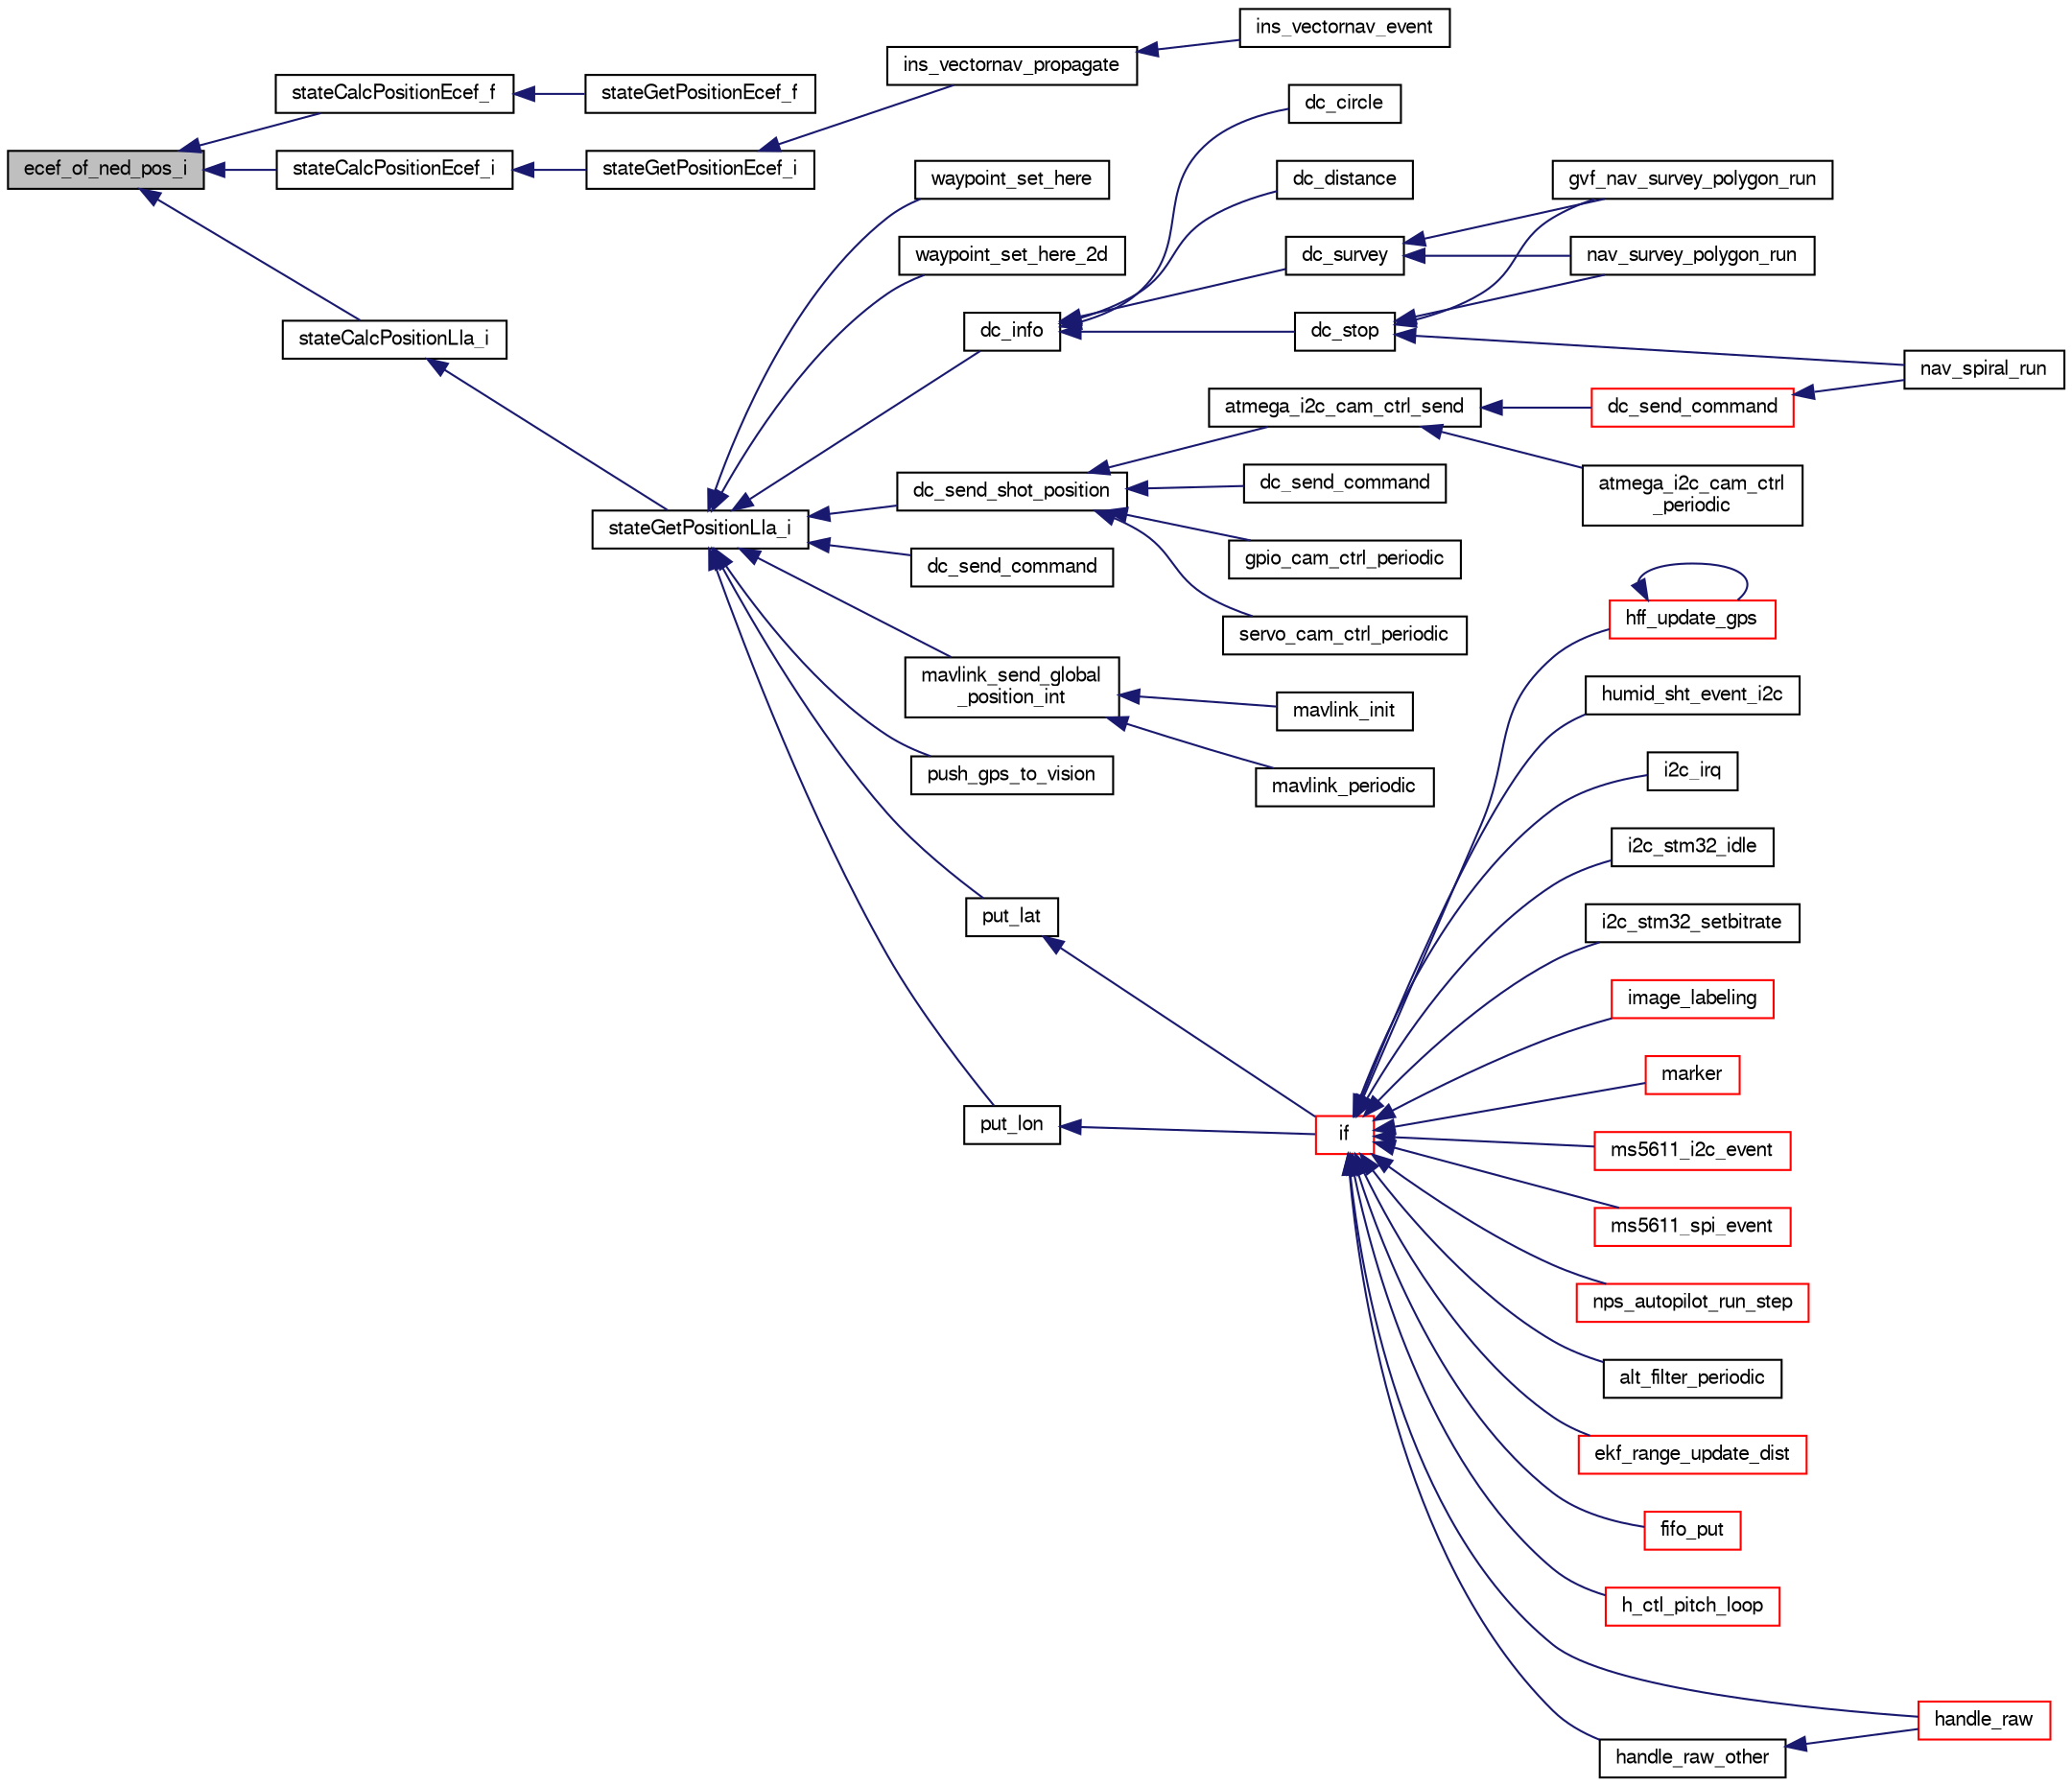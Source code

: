 digraph "ecef_of_ned_pos_i"
{
  edge [fontname="FreeSans",fontsize="10",labelfontname="FreeSans",labelfontsize="10"];
  node [fontname="FreeSans",fontsize="10",shape=record];
  rankdir="LR";
  Node1 [label="ecef_of_ned_pos_i",height=0.2,width=0.4,color="black", fillcolor="grey75", style="filled", fontcolor="black"];
  Node1 -> Node2 [dir="back",color="midnightblue",fontsize="10",style="solid",fontname="FreeSans"];
  Node2 [label="stateCalcPositionEcef_f",height=0.2,width=0.4,color="black", fillcolor="white", style="filled",URL="$group__state__position.html#ga8d51d94f0e5c5733d215eb307ef4846e"];
  Node2 -> Node3 [dir="back",color="midnightblue",fontsize="10",style="solid",fontname="FreeSans"];
  Node3 [label="stateGetPositionEcef_f",height=0.2,width=0.4,color="black", fillcolor="white", style="filled",URL="$group__state__position.html#gabc6da063ed27f46a4ae3d03c4722ad65",tooltip="Get position in ECEF coordinates (float). "];
  Node1 -> Node4 [dir="back",color="midnightblue",fontsize="10",style="solid",fontname="FreeSans"];
  Node4 [label="stateCalcPositionEcef_i",height=0.2,width=0.4,color="black", fillcolor="white", style="filled",URL="$group__state__position.html#gab32ef3aae5246e773c9fd2817220dab3"];
  Node4 -> Node5 [dir="back",color="midnightblue",fontsize="10",style="solid",fontname="FreeSans"];
  Node5 [label="stateGetPositionEcef_i",height=0.2,width=0.4,color="black", fillcolor="white", style="filled",URL="$group__state__position.html#ga82afc52cbca54c85318ca480e4c9856f",tooltip="Get position in ECEF coordinates (int). "];
  Node5 -> Node6 [dir="back",color="midnightblue",fontsize="10",style="solid",fontname="FreeSans"];
  Node6 [label="ins_vectornav_propagate",height=0.2,width=0.4,color="black", fillcolor="white", style="filled",URL="$ins__vectornav_8h.html#a5e1e0a3cd2eead4dc89bec75e33e5618",tooltip="Propagate the received states into the vehicle state machine. "];
  Node6 -> Node7 [dir="back",color="midnightblue",fontsize="10",style="solid",fontname="FreeSans"];
  Node7 [label="ins_vectornav_event",height=0.2,width=0.4,color="black", fillcolor="white", style="filled",URL="$ins__vectornav_8h.html#abcd265b9bfefa88327260439223dba81",tooltip="Event handling for Vectornav. "];
  Node1 -> Node8 [dir="back",color="midnightblue",fontsize="10",style="solid",fontname="FreeSans"];
  Node8 [label="stateCalcPositionLla_i",height=0.2,width=0.4,color="black", fillcolor="white", style="filled",URL="$group__state__position.html#gad0fedf046f198eace06305e56fc7a0f8",tooltip="Calculate LLA (int) from any other available representation. "];
  Node8 -> Node9 [dir="back",color="midnightblue",fontsize="10",style="solid",fontname="FreeSans"];
  Node9 [label="stateGetPositionLla_i",height=0.2,width=0.4,color="black", fillcolor="white", style="filled",URL="$group__state__position.html#ga99473409b740a26c0e2b9a5bd8e9defb",tooltip="Get position in LLA coordinates (int). "];
  Node9 -> Node10 [dir="back",color="midnightblue",fontsize="10",style="solid",fontname="FreeSans"];
  Node10 [label="dc_info",height=0.2,width=0.4,color="black", fillcolor="white", style="filled",URL="$dc_8h.html#ab4b5d12f3c9829a0f0e538496ad5c547",tooltip="Send an info message. "];
  Node10 -> Node11 [dir="back",color="midnightblue",fontsize="10",style="solid",fontname="FreeSans"];
  Node11 [label="dc_circle",height=0.2,width=0.4,color="black", fillcolor="white", style="filled",URL="$dc_8h.html#ac1d419ec639ffd43193ebcbd6e1131c0",tooltip="Sets the dc control in circle mode. "];
  Node10 -> Node12 [dir="back",color="midnightblue",fontsize="10",style="solid",fontname="FreeSans"];
  Node12 [label="dc_distance",height=0.2,width=0.4,color="black", fillcolor="white", style="filled",URL="$dc_8h.html#a9b9f345170fec78f561c6a7a74d1e6d3",tooltip="Sets the dc control in distance mode. "];
  Node10 -> Node13 [dir="back",color="midnightblue",fontsize="10",style="solid",fontname="FreeSans"];
  Node13 [label="dc_stop",height=0.2,width=0.4,color="black", fillcolor="white", style="filled",URL="$dc_8h.html#a47c625a53743f8ad41baaf54a6fcf144",tooltip="Stop dc control. "];
  Node13 -> Node14 [dir="back",color="midnightblue",fontsize="10",style="solid",fontname="FreeSans"];
  Node14 [label="gvf_nav_survey_polygon_run",height=0.2,width=0.4,color="black", fillcolor="white", style="filled",URL="$nav__survey__polygon__gvf_8h.html#aa3432a5ccfee6c60fa8cb0b7b3e4a6e8"];
  Node13 -> Node15 [dir="back",color="midnightblue",fontsize="10",style="solid",fontname="FreeSans"];
  Node15 [label="nav_spiral_run",height=0.2,width=0.4,color="black", fillcolor="white", style="filled",URL="$nav__spiral_8h.html#a816049b35ed5cc3424ab34f7e5ddf18a"];
  Node13 -> Node16 [dir="back",color="midnightblue",fontsize="10",style="solid",fontname="FreeSans"];
  Node16 [label="nav_survey_polygon_run",height=0.2,width=0.4,color="black", fillcolor="white", style="filled",URL="$nav__survey__polygon_8h.html#ae202d8219e79766dae10f379448f29f8",tooltip="main navigation routine. "];
  Node10 -> Node17 [dir="back",color="midnightblue",fontsize="10",style="solid",fontname="FreeSans"];
  Node17 [label="dc_survey",height=0.2,width=0.4,color="black", fillcolor="white", style="filled",URL="$dc_8h.html#a2b50d2725b576697bde98a8bdb358093",tooltip="Sets the dc control in distance mode. "];
  Node17 -> Node14 [dir="back",color="midnightblue",fontsize="10",style="solid",fontname="FreeSans"];
  Node17 -> Node16 [dir="back",color="midnightblue",fontsize="10",style="solid",fontname="FreeSans"];
  Node9 -> Node18 [dir="back",color="midnightblue",fontsize="10",style="solid",fontname="FreeSans"];
  Node18 [label="dc_send_command",height=0.2,width=0.4,color="black", fillcolor="white", style="filled",URL="$uart__cam__ctrl_8c.html#a833f16388be36136f5d7d173200d5e95",tooltip="Send Command To Camera. "];
  Node9 -> Node19 [dir="back",color="midnightblue",fontsize="10",style="solid",fontname="FreeSans"];
  Node19 [label="dc_send_shot_position",height=0.2,width=0.4,color="black", fillcolor="white", style="filled",URL="$dc_8h.html#aaf0625fed2e489322c40c4b2a1904e9a",tooltip="Send Down the coordinates of where the photo was taken. "];
  Node19 -> Node20 [dir="back",color="midnightblue",fontsize="10",style="solid",fontname="FreeSans"];
  Node20 [label="atmega_i2c_cam_ctrl_send",height=0.2,width=0.4,color="black", fillcolor="white", style="filled",URL="$atmega__i2c__cam__ctrl_8h.html#ad7c06f4d1c398ba41252eb2e7ecd1a85"];
  Node20 -> Node21 [dir="back",color="midnightblue",fontsize="10",style="solid",fontname="FreeSans"];
  Node21 [label="atmega_i2c_cam_ctrl\l_periodic",height=0.2,width=0.4,color="black", fillcolor="white", style="filled",URL="$atmega__i2c__cam__ctrl_8h.html#aeb25c30f109ccd0c3046715e4f3df6b5"];
  Node20 -> Node22 [dir="back",color="midnightblue",fontsize="10",style="solid",fontname="FreeSans"];
  Node22 [label="dc_send_command",height=0.2,width=0.4,color="red", fillcolor="white", style="filled",URL="$dc_8h.html#a833f16388be36136f5d7d173200d5e95",tooltip="Send Command To Camera. "];
  Node22 -> Node15 [dir="back",color="midnightblue",fontsize="10",style="solid",fontname="FreeSans"];
  Node19 -> Node23 [dir="back",color="midnightblue",fontsize="10",style="solid",fontname="FreeSans"];
  Node23 [label="dc_send_command",height=0.2,width=0.4,color="black", fillcolor="white", style="filled",URL="$gpio__cam__ctrl_8c.html#a833f16388be36136f5d7d173200d5e95",tooltip="Send Command To Camera. "];
  Node19 -> Node24 [dir="back",color="midnightblue",fontsize="10",style="solid",fontname="FreeSans"];
  Node24 [label="gpio_cam_ctrl_periodic",height=0.2,width=0.4,color="black", fillcolor="white", style="filled",URL="$gpio__cam__ctrl_8h.html#a9ea235d04c38558097d37bc2dacdef1e",tooltip="Periodic. "];
  Node19 -> Node25 [dir="back",color="midnightblue",fontsize="10",style="solid",fontname="FreeSans"];
  Node25 [label="servo_cam_ctrl_periodic",height=0.2,width=0.4,color="black", fillcolor="white", style="filled",URL="$servo__cam__ctrl_8h.html#a8fb28d260287fc333f4d1e110a68db27"];
  Node9 -> Node26 [dir="back",color="midnightblue",fontsize="10",style="solid",fontname="FreeSans"];
  Node26 [label="mavlink_send_global\l_position_int",height=0.2,width=0.4,color="black", fillcolor="white", style="filled",URL="$mavlink_8c.html#a69b29097db843b873c8b348c837cfd03"];
  Node26 -> Node27 [dir="back",color="midnightblue",fontsize="10",style="solid",fontname="FreeSans"];
  Node27 [label="mavlink_init",height=0.2,width=0.4,color="black", fillcolor="white", style="filled",URL="$mavlink_8h.html#acc676450794df9b4b50dc6b12995b7a1",tooltip="Module functions. "];
  Node26 -> Node28 [dir="back",color="midnightblue",fontsize="10",style="solid",fontname="FreeSans"];
  Node28 [label="mavlink_periodic",height=0.2,width=0.4,color="black", fillcolor="white", style="filled",URL="$mavlink_8h.html#a45dcaed78c022158e7dcfb92813f191c",tooltip="Periodic MAVLink calls. "];
  Node9 -> Node29 [dir="back",color="midnightblue",fontsize="10",style="solid",fontname="FreeSans"];
  Node29 [label="push_gps_to_vision",height=0.2,width=0.4,color="black", fillcolor="white", style="filled",URL="$exif__module_8h.html#a91b0ae74e7e4da70fb5021ff6aacd6f0"];
  Node9 -> Node30 [dir="back",color="midnightblue",fontsize="10",style="solid",fontname="FreeSans"];
  Node30 [label="put_lat",height=0.2,width=0.4,color="black", fillcolor="white", style="filled",URL="$e__identification__fr_8c.html#abe4d49e345383266eb45de2d01dc9998"];
  Node30 -> Node31 [dir="back",color="midnightblue",fontsize="10",style="solid",fontname="FreeSans"];
  Node31 [label="if",height=0.2,width=0.4,color="red", fillcolor="white", style="filled",URL="$e__identification__fr_8c.html#a92cffae21318c1d983c63f3afa2a8d87"];
  Node31 -> Node32 [dir="back",color="midnightblue",fontsize="10",style="solid",fontname="FreeSans"];
  Node32 [label="alt_filter_periodic",height=0.2,width=0.4,color="black", fillcolor="white", style="filled",URL="$alt__filter_8h.html#acb1c5bf01229d55cd2a7542a49e37ec8"];
  Node31 -> Node33 [dir="back",color="midnightblue",fontsize="10",style="solid",fontname="FreeSans"];
  Node33 [label="ekf_range_update_dist",height=0.2,width=0.4,color="red", fillcolor="white", style="filled",URL="$ekf__range_8h.html#a6778974be3a678696790a30c04315a72",tooltip="Update step based on each new distance data. "];
  Node31 -> Node34 [dir="back",color="midnightblue",fontsize="10",style="solid",fontname="FreeSans"];
  Node34 [label="fifo_put",height=0.2,width=0.4,color="red", fillcolor="white", style="filled",URL="$frsky__x_8c.html#ae3001fd8504f8ad30ee40a958da7bf0c"];
  Node31 -> Node35 [dir="back",color="midnightblue",fontsize="10",style="solid",fontname="FreeSans"];
  Node35 [label="h_ctl_pitch_loop",height=0.2,width=0.4,color="red", fillcolor="white", style="filled",URL="$stabilization__adaptive_8c.html#a10c9851e192217d5a4e7b6dc98e16c2d"];
  Node31 -> Node36 [dir="back",color="midnightblue",fontsize="10",style="solid",fontname="FreeSans"];
  Node36 [label="handle_raw",height=0.2,width=0.4,color="red", fillcolor="white", style="filled",URL="$syslink__dl_8c.html#a9a5fcd9b15a63e5311c8ff49c6f95bb8",tooltip="Handle raw datalink. "];
  Node31 -> Node37 [dir="back",color="midnightblue",fontsize="10",style="solid",fontname="FreeSans"];
  Node37 [label="handle_raw_other",height=0.2,width=0.4,color="black", fillcolor="white", style="filled",URL="$syslink__dl_8c.html#aa429086c6c98ffa95fdb0381e67b1285",tooltip="Handle various raw messages. "];
  Node37 -> Node36 [dir="back",color="midnightblue",fontsize="10",style="solid",fontname="FreeSans"];
  Node31 -> Node38 [dir="back",color="midnightblue",fontsize="10",style="solid",fontname="FreeSans"];
  Node38 [label="hff_update_gps",height=0.2,width=0.4,color="red", fillcolor="white", style="filled",URL="$hf__float_8h.html#a72f310874029d3bec298c7161601a57e"];
  Node38 -> Node38 [dir="back",color="midnightblue",fontsize="10",style="solid",fontname="FreeSans"];
  Node31 -> Node39 [dir="back",color="midnightblue",fontsize="10",style="solid",fontname="FreeSans"];
  Node39 [label="humid_sht_event_i2c",height=0.2,width=0.4,color="black", fillcolor="white", style="filled",URL="$humid__sht__i2c_8h.html#a9250bbec811cdbcc7c024e084dacc33f"];
  Node31 -> Node40 [dir="back",color="midnightblue",fontsize="10",style="solid",fontname="FreeSans"];
  Node40 [label="i2c_irq",height=0.2,width=0.4,color="black", fillcolor="white", style="filled",URL="$stm32_2mcu__periph_2i2c__arch_8c.html#a9cdca4a1beda37ad7a9a7087252b6bbf"];
  Node31 -> Node41 [dir="back",color="midnightblue",fontsize="10",style="solid",fontname="FreeSans"];
  Node41 [label="i2c_stm32_idle",height=0.2,width=0.4,color="black", fillcolor="white", style="filled",URL="$stm32_2mcu__periph_2i2c__arch_8c.html#ab9e5bad12034eb78fc98e86032eb938c"];
  Node31 -> Node42 [dir="back",color="midnightblue",fontsize="10",style="solid",fontname="FreeSans"];
  Node42 [label="i2c_stm32_setbitrate",height=0.2,width=0.4,color="black", fillcolor="white", style="filled",URL="$stm32_2mcu__periph_2i2c__arch_8c.html#af6c16ded89419dcadd6d658416e9f55c"];
  Node31 -> Node43 [dir="back",color="midnightblue",fontsize="10",style="solid",fontname="FreeSans"];
  Node43 [label="image_labeling",height=0.2,width=0.4,color="red", fillcolor="white", style="filled",URL="$blob__finder_8h.html#a4394ddcfee7f3a3c1ff870b038b2883b"];
  Node31 -> Node44 [dir="back",color="midnightblue",fontsize="10",style="solid",fontname="FreeSans"];
  Node44 [label="marker",height=0.2,width=0.4,color="red", fillcolor="white", style="filled",URL="$imavmarker_8h.html#aafa443822c1c72b0735f92c4656eb669"];
  Node31 -> Node45 [dir="back",color="midnightblue",fontsize="10",style="solid",fontname="FreeSans"];
  Node45 [label="ms5611_i2c_event",height=0.2,width=0.4,color="red", fillcolor="white", style="filled",URL="$ms5611__i2c_8h.html#a14e55ee13fb38c32b8c0bb6146695ca9"];
  Node31 -> Node46 [dir="back",color="midnightblue",fontsize="10",style="solid",fontname="FreeSans"];
  Node46 [label="ms5611_spi_event",height=0.2,width=0.4,color="red", fillcolor="white", style="filled",URL="$ms5611__spi_8h.html#a7b23274ad291a9e686044d66f378d91d"];
  Node31 -> Node47 [dir="back",color="midnightblue",fontsize="10",style="solid",fontname="FreeSans"];
  Node47 [label="nps_autopilot_run_step",height=0.2,width=0.4,color="red", fillcolor="white", style="filled",URL="$nps__autopilot__rotorcraft_8c.html#a12870aaa609d4860004be3cec4c8cf2a"];
  Node9 -> Node48 [dir="back",color="midnightblue",fontsize="10",style="solid",fontname="FreeSans"];
  Node48 [label="put_lon",height=0.2,width=0.4,color="black", fillcolor="white", style="filled",URL="$e__identification__fr_8c.html#a58d75f9f286ae788eb5a93131c69b9cf"];
  Node48 -> Node31 [dir="back",color="midnightblue",fontsize="10",style="solid",fontname="FreeSans"];
  Node9 -> Node49 [dir="back",color="midnightblue",fontsize="10",style="solid",fontname="FreeSans"];
  Node49 [label="waypoint_set_here",height=0.2,width=0.4,color="black", fillcolor="white", style="filled",URL="$nav_2waypoints_8h.html#a6c641b78233fd2eaf42e8e9044e789e5",tooltip="set waypoint to current location and altitude "];
  Node9 -> Node50 [dir="back",color="midnightblue",fontsize="10",style="solid",fontname="FreeSans"];
  Node50 [label="waypoint_set_here_2d",height=0.2,width=0.4,color="black", fillcolor="white", style="filled",URL="$nav_2waypoints_8h.html#a28dd523c6d75fb36ce3ffec86a6e096c",tooltip="set waypoint to current horizontal location without modifying altitude "];
}
